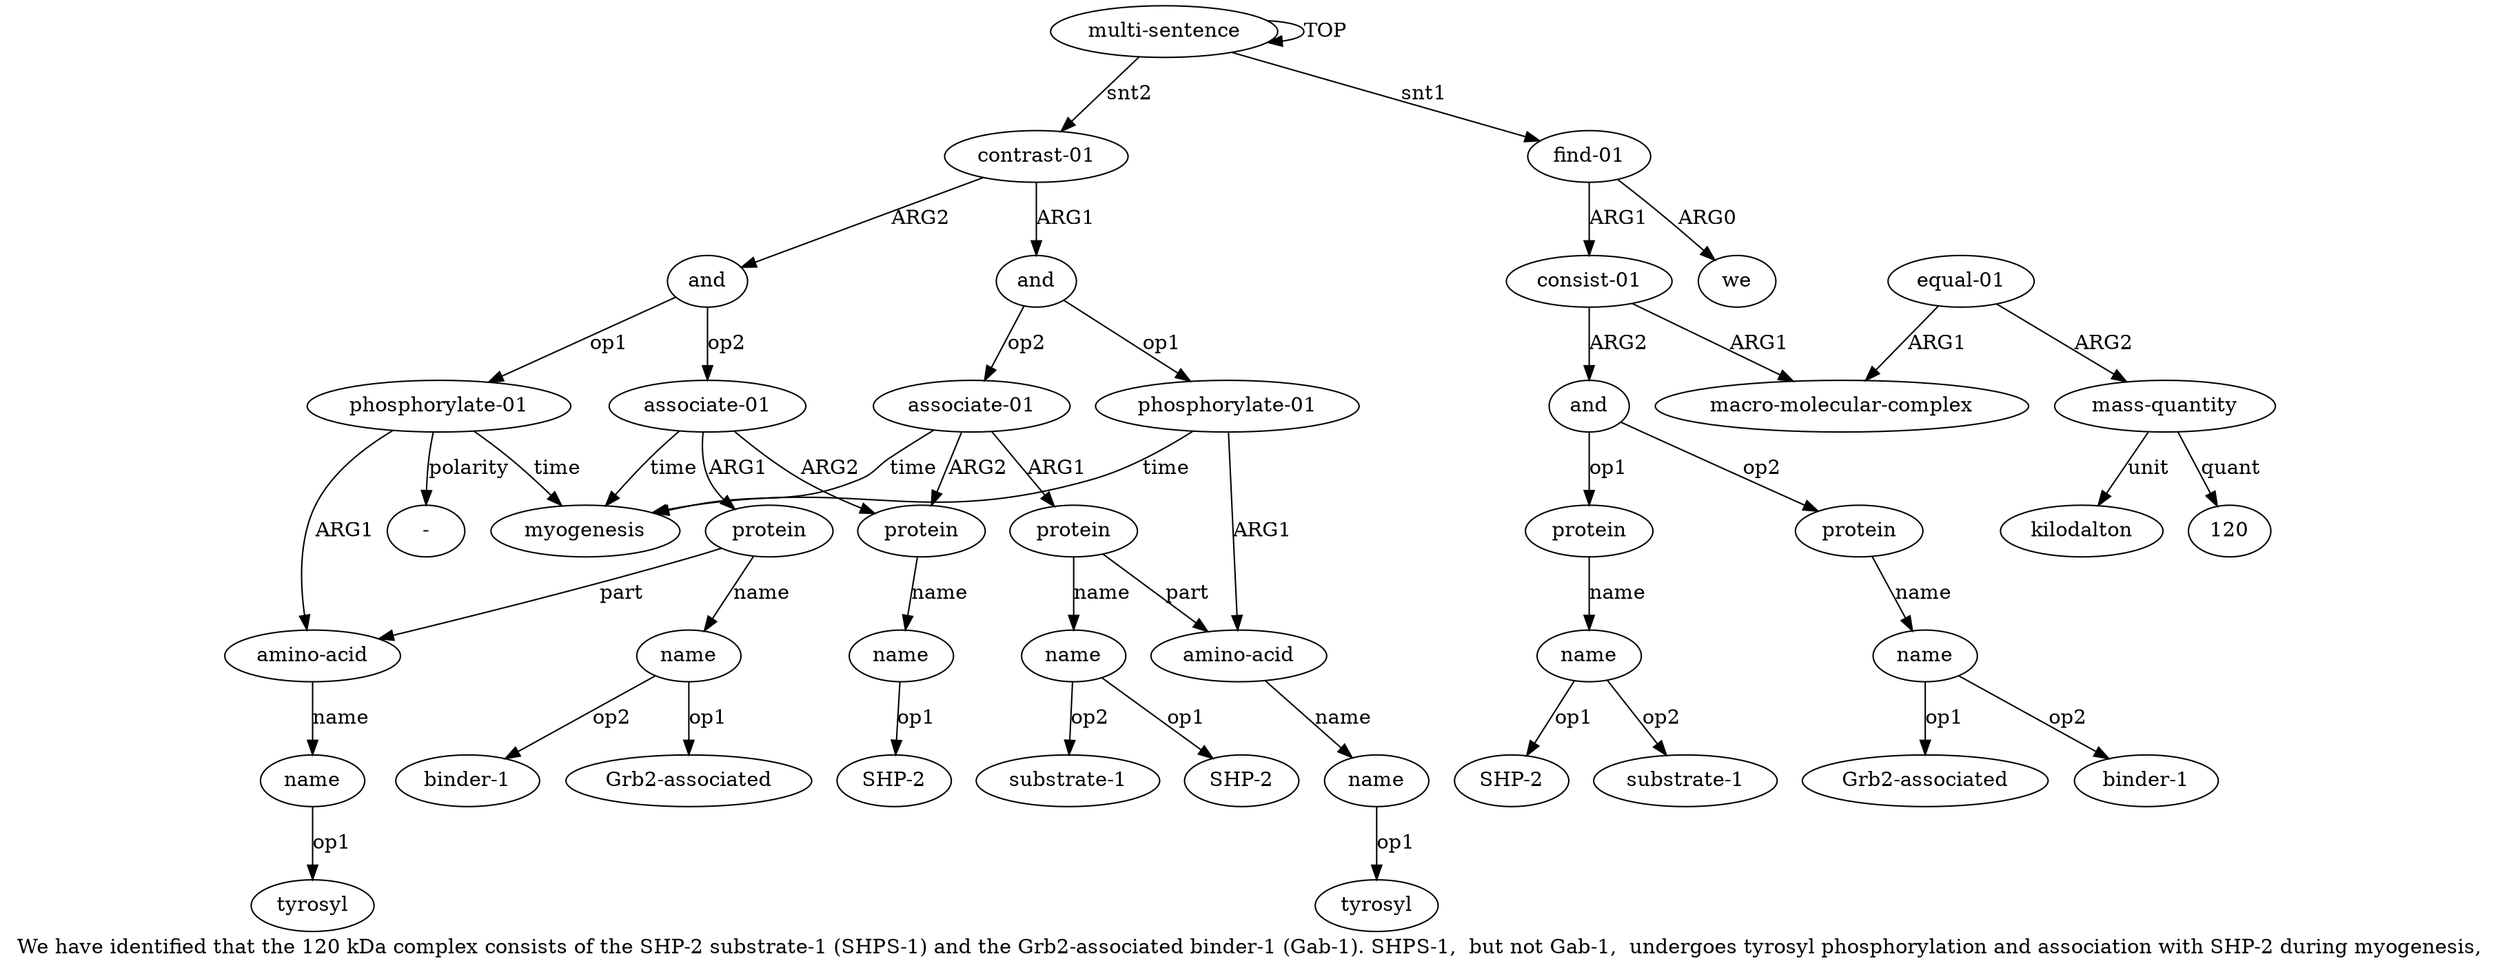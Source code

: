 digraph  {
	graph [label="We have identified that the 120 kDa complex consists of the SHP-2 substrate-1 (SHPS-1) and the Grb2-associated binder-1 (Gab-1). \
SHPS-1,  but not Gab-1,  undergoes tyrosyl phosphorylation and association with SHP-2 during myogenesis,"];
	node [label="\N"];
	a20	 [color=black,
		gold_ind=20,
		gold_label=myogenesis,
		label=myogenesis,
		test_ind=20,
		test_label=myogenesis];
	a21	 [color=black,
		gold_ind=21,
		gold_label="associate-01",
		label="associate-01",
		test_ind=21,
		test_label="associate-01"];
	a21 -> a20 [key=0,
	color=black,
	gold_label=time,
	label=time,
	test_label=time];
a22 [color=black,
	gold_ind=22,
	gold_label=protein,
	label=protein,
	test_ind=22,
	test_label=protein];
a21 -> a22 [key=0,
color=black,
gold_label=ARG2,
label=ARG2,
test_label=ARG2];
a18 [color=black,
gold_ind=18,
gold_label=protein,
label=protein,
test_ind=18,
test_label=protein];
a21 -> a18 [key=0,
color=black,
gold_label=ARG1,
label=ARG1,
test_label=ARG1];
a23 [color=black,
gold_ind=23,
gold_label=name,
label=name,
test_ind=23,
test_label=name];
a22 -> a23 [key=0,
color=black,
gold_label=name,
label=name,
test_label=name];
"a23 SHP-2" [color=black,
gold_ind=-1,
gold_label="SHP-2",
label="SHP-2",
test_ind=-1,
test_label="SHP-2"];
a23 -> "a23 SHP-2" [key=0,
color=black,
gold_label=op1,
label=op1,
test_label=op1];
a24 [color=black,
gold_ind=24,
gold_label=and,
label=and,
test_ind=24,
test_label=and];
a25 [color=black,
gold_ind=25,
gold_label="phosphorylate-01",
label="phosphorylate-01",
test_ind=25,
test_label="phosphorylate-01"];
a24 -> a25 [key=0,
color=black,
gold_label=op1,
label=op1,
test_label=op1];
a30 [color=black,
gold_ind=30,
gold_label="associate-01",
label="associate-01",
test_ind=30,
test_label="associate-01"];
a24 -> a30 [key=0,
color=black,
gold_label=op2,
label=op2,
test_label=op2];
a25 -> a20 [key=0,
color=black,
gold_label=time,
label=time,
test_label=time];
a26 [color=black,
gold_ind=26,
gold_label="amino-acid",
label="amino-acid",
test_ind=26,
test_label="amino-acid"];
a25 -> a26 [key=0,
color=black,
gold_label=ARG1,
label=ARG1,
test_label=ARG1];
"a25 -" [color=black,
gold_ind=-1,
gold_label="-",
label="-",
test_ind=-1,
test_label="-"];
a25 -> "a25 -" [key=0,
color=black,
gold_label=polarity,
label=polarity,
test_label=polarity];
a27 [color=black,
gold_ind=27,
gold_label=name,
label=name,
test_ind=27,
test_label=name];
a26 -> a27 [key=0,
color=black,
gold_label=name,
label=name,
test_label=name];
"a27 tyrosyl" [color=black,
gold_ind=-1,
gold_label=tyrosyl,
label=tyrosyl,
test_ind=-1,
test_label=tyrosyl];
a27 -> "a27 tyrosyl" [key=0,
color=black,
gold_label=op1,
label=op1,
test_label=op1];
a28 [color=black,
gold_ind=28,
gold_label=protein,
label=protein,
test_ind=28,
test_label=protein];
a28 -> a26 [key=0,
color=black,
gold_label=part,
label=part,
test_label=part];
a29 [color=black,
gold_ind=29,
gold_label=name,
label=name,
test_ind=29,
test_label=name];
a28 -> a29 [key=0,
color=black,
gold_label=name,
label=name,
test_label=name];
"a29 binder-1" [color=black,
gold_ind=-1,
gold_label="binder-1",
label="binder-1",
test_ind=-1,
test_label="binder-1"];
a29 -> "a29 binder-1" [key=0,
color=black,
gold_label=op2,
label=op2,
test_label=op2];
"a29 Grb2-associated" [color=black,
gold_ind=-1,
gold_label="Grb2-associated",
label="Grb2-associated",
test_ind=-1,
test_label="Grb2-associated"];
a29 -> "a29 Grb2-associated" [key=0,
color=black,
gold_label=op1,
label=op1,
test_label=op1];
"a10 substrate-1" [color=black,
gold_ind=-1,
gold_label="substrate-1",
label="substrate-1",
test_ind=-1,
test_label="substrate-1"];
a30 -> a20 [key=0,
color=black,
gold_label=time,
label=time,
test_label=time];
a30 -> a22 [key=0,
color=black,
gold_label=ARG2,
label=ARG2,
test_label=ARG2];
a30 -> a28 [key=0,
color=black,
gold_label=ARG1,
label=ARG1,
test_label=ARG1];
"a6 120" [color=black,
gold_ind=-1,
gold_label=120,
label=120,
test_ind=-1,
test_label=120];
"a10 SHP-2" [color=black,
gold_ind=-1,
gold_label="SHP-2",
label="SHP-2",
test_ind=-1,
test_label="SHP-2"];
"a17 tyrosyl" [color=black,
gold_ind=-1,
gold_label=tyrosyl,
label=tyrosyl,
test_ind=-1,
test_label=tyrosyl];
"a12 binder-1" [color=black,
gold_ind=-1,
gold_label="binder-1",
label="binder-1",
test_ind=-1,
test_label="binder-1"];
"a12 Grb2-associated" [color=black,
gold_ind=-1,
gold_label="Grb2-associated",
label="Grb2-associated",
test_ind=-1,
test_label="Grb2-associated"];
a15 [color=black,
gold_ind=15,
gold_label="phosphorylate-01",
label="phosphorylate-01",
test_ind=15,
test_label="phosphorylate-01"];
a15 -> a20 [key=0,
color=black,
gold_label=time,
label=time,
test_label=time];
a16 [color=black,
gold_ind=16,
gold_label="amino-acid",
label="amino-acid",
test_ind=16,
test_label="amino-acid"];
a15 -> a16 [key=0,
color=black,
gold_label=ARG1,
label=ARG1,
test_label=ARG1];
a14 [color=black,
gold_ind=14,
gold_label=and,
label=and,
test_ind=14,
test_label=and];
a14 -> a21 [key=0,
color=black,
gold_label=op2,
label=op2,
test_label=op2];
a14 -> a15 [key=0,
color=black,
gold_label=op1,
label=op1,
test_label=op1];
a17 [color=black,
gold_ind=17,
gold_label=name,
label=name,
test_ind=17,
test_label=name];
a17 -> "a17 tyrosyl" [key=0,
color=black,
gold_label=op1,
label=op1,
test_label=op1];
a16 -> a17 [key=0,
color=black,
gold_label=name,
label=name,
test_label=name];
a11 [color=black,
gold_ind=11,
gold_label=protein,
label=protein,
test_ind=11,
test_label=protein];
a12 [color=black,
gold_ind=12,
gold_label=name,
label=name,
test_ind=12,
test_label=name];
a11 -> a12 [key=0,
color=black,
gold_label=name,
label=name,
test_label=name];
a10 [color=black,
gold_ind=10,
gold_label=name,
label=name,
test_ind=10,
test_label=name];
a10 -> "a10 substrate-1" [key=0,
color=black,
gold_label=op2,
label=op2,
test_label=op2];
a10 -> "a10 SHP-2" [key=0,
color=black,
gold_label=op1,
label=op1,
test_label=op1];
a13 [color=black,
gold_ind=13,
gold_label="contrast-01",
label="contrast-01",
test_ind=13,
test_label="contrast-01"];
a13 -> a24 [key=0,
color=black,
gold_label=ARG2,
label=ARG2,
test_label=ARG2];
a13 -> a14 [key=0,
color=black,
gold_label=ARG1,
label=ARG1,
test_label=ARG1];
a12 -> "a12 binder-1" [key=0,
color=black,
gold_label=op2,
label=op2,
test_label=op2];
a12 -> "a12 Grb2-associated" [key=0,
color=black,
gold_label=op1,
label=op1,
test_label=op1];
a19 [color=black,
gold_ind=19,
gold_label=name,
label=name,
test_ind=19,
test_label=name];
"a19 substrate-1" [color=black,
gold_ind=-1,
gold_label="substrate-1",
label="substrate-1",
test_ind=-1,
test_label="substrate-1"];
a19 -> "a19 substrate-1" [key=0,
color=black,
gold_label=op2,
label=op2,
test_label=op2];
"a19 SHP-2" [color=black,
gold_ind=-1,
gold_label="SHP-2",
label="SHP-2",
test_ind=-1,
test_label="SHP-2"];
a19 -> "a19 SHP-2" [key=0,
color=black,
gold_label=op1,
label=op1,
test_label=op1];
a18 -> a16 [key=0,
color=black,
gold_label=part,
label=part,
test_label=part];
a18 -> a19 [key=0,
color=black,
gold_label=name,
label=name,
test_label=name];
a1 [color=black,
gold_ind=1,
gold_label="find-01",
label="find-01",
test_ind=1,
test_label="find-01"];
a3 [color=black,
gold_ind=3,
gold_label="consist-01",
label="consist-01",
test_ind=3,
test_label="consist-01"];
a1 -> a3 [key=0,
color=black,
gold_label=ARG1,
label=ARG1,
test_label=ARG1];
a2 [color=black,
gold_ind=2,
gold_label=we,
label=we,
test_ind=2,
test_label=we];
a1 -> a2 [key=0,
color=black,
gold_label=ARG0,
label=ARG0,
test_label=ARG0];
a0 [color=black,
gold_ind=0,
gold_label="multi-sentence",
label="multi-sentence",
test_ind=0,
test_label="multi-sentence"];
a0 -> a13 [key=0,
color=black,
gold_label=snt2,
label=snt2,
test_label=snt2];
a0 -> a1 [key=0,
color=black,
gold_label=snt1,
label=snt1,
test_label=snt1];
a0 -> a0 [key=0,
color=black,
gold_label=TOP,
label=TOP,
test_label=TOP];
a4 [color=black,
gold_ind=4,
gold_label="macro-molecular-complex",
label="macro-molecular-complex",
test_ind=4,
test_label="macro-molecular-complex"];
a3 -> a4 [key=0,
color=black,
gold_label=ARG1,
label=ARG1,
test_label=ARG1];
a8 [color=black,
gold_ind=8,
gold_label=and,
label=and,
test_ind=8,
test_label=and];
a3 -> a8 [key=0,
color=black,
gold_label=ARG2,
label=ARG2,
test_label=ARG2];
a5 [color=black,
gold_ind=5,
gold_label="equal-01",
label="equal-01",
test_ind=5,
test_label="equal-01"];
a5 -> a4 [key=0,
color=black,
gold_label=ARG1,
label=ARG1,
test_label=ARG1];
a6 [color=black,
gold_ind=6,
gold_label="mass-quantity",
label="mass-quantity",
test_ind=6,
test_label="mass-quantity"];
a5 -> a6 [key=0,
color=black,
gold_label=ARG2,
label=ARG2,
test_label=ARG2];
a7 [color=black,
gold_ind=7,
gold_label=kilodalton,
label=kilodalton,
test_ind=7,
test_label=kilodalton];
a6 -> "a6 120" [key=0,
color=black,
gold_label=quant,
label=quant,
test_label=quant];
a6 -> a7 [key=0,
color=black,
gold_label=unit,
label=unit,
test_label=unit];
a9 [color=black,
gold_ind=9,
gold_label=protein,
label=protein,
test_ind=9,
test_label=protein];
a9 -> a10 [key=0,
color=black,
gold_label=name,
label=name,
test_label=name];
a8 -> a11 [key=0,
color=black,
gold_label=op2,
label=op2,
test_label=op2];
a8 -> a9 [key=0,
color=black,
gold_label=op1,
label=op1,
test_label=op1];
}

